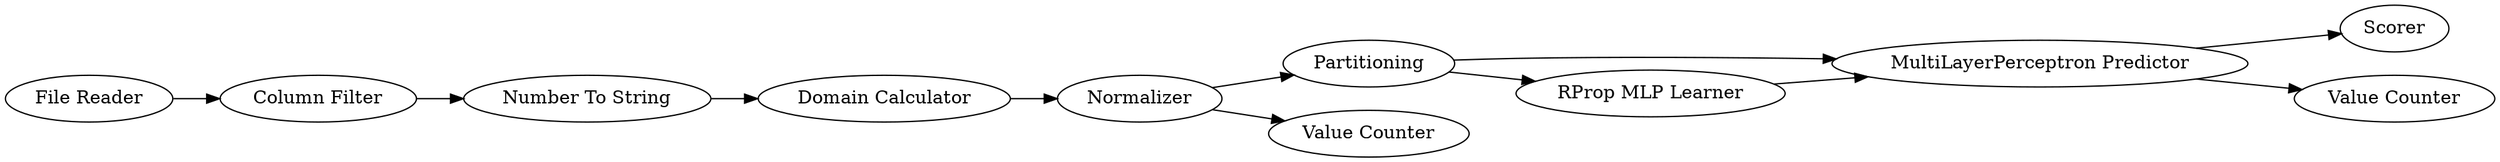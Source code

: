 digraph {
	13 [label=Normalizer]
	16 [label=Scorer]
	17 [label=Partitioning]
	18 [label="MultiLayerPerceptron Predictor"]
	19 [label="RProp MLP Learner"]
	22 [label="File Reader"]
	23 [label="Column Filter"]
	25 [label="Value Counter"]
	28 [label="Number To String"]
	29 [label="Domain Calculator"]
	31 [label="Value Counter"]
	13 -> 25
	13 -> 17
	17 -> 18
	17 -> 19
	18 -> 16
	18 -> 31
	19 -> 18
	22 -> 23
	23 -> 28
	28 -> 29
	29 -> 13
	rankdir=LR
}

